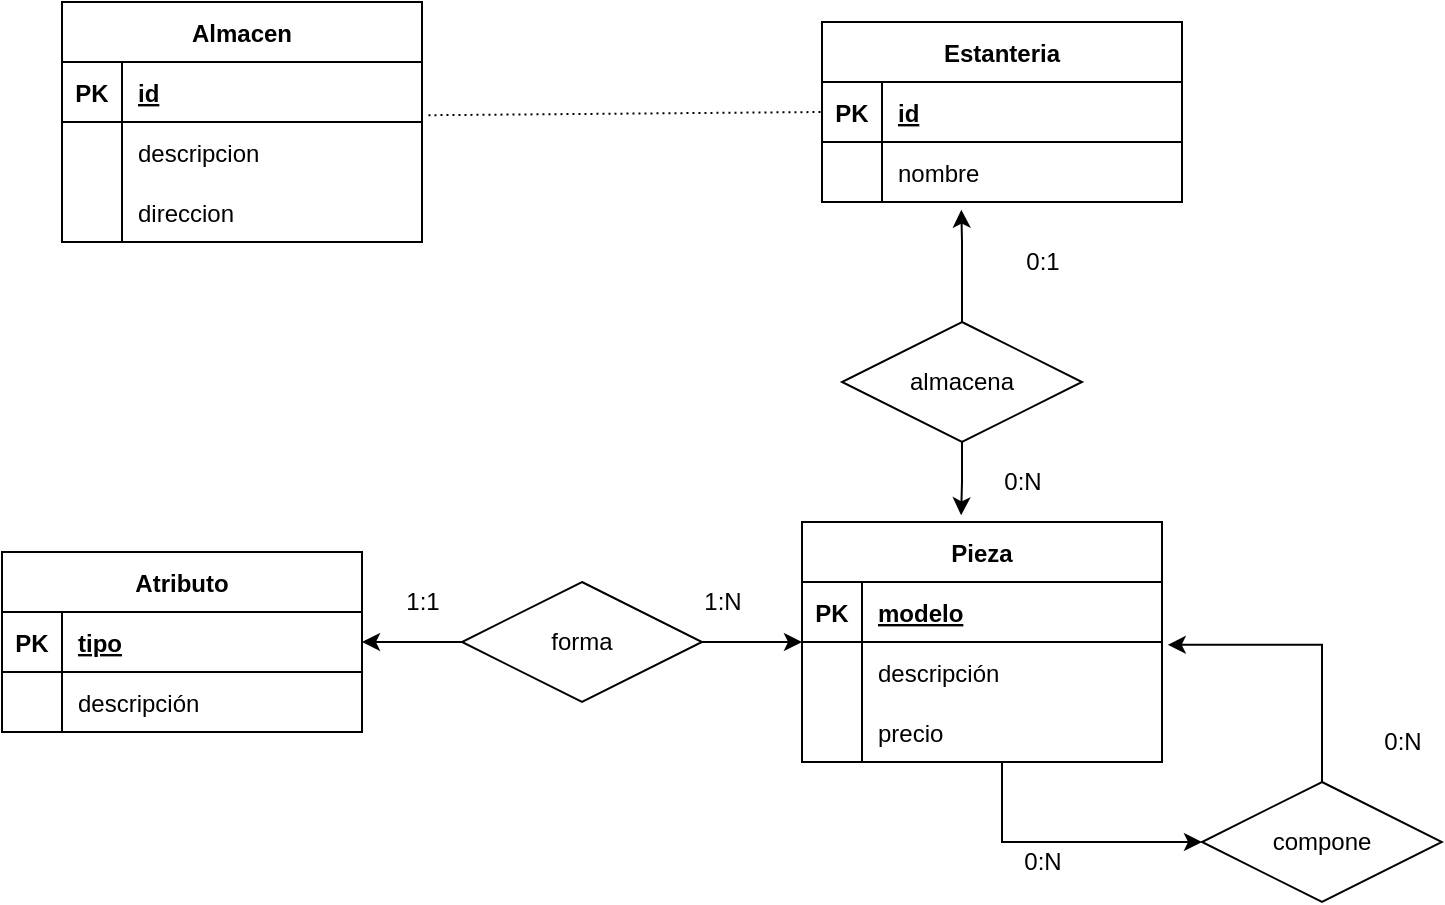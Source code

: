<mxfile version="20.1.4" type="github">
  <diagram id="tP8r2E9gAQG4cr0imwKT" name="Page-1">
    <mxGraphModel dx="1038" dy="547" grid="1" gridSize="10" guides="1" tooltips="1" connect="1" arrows="1" fold="1" page="1" pageScale="1" pageWidth="827" pageHeight="1169" math="0" shadow="0">
      <root>
        <mxCell id="0" />
        <mxCell id="1" parent="0" />
        <mxCell id="D99YNzDXJ0ij3xkXbLpW-5" value="Almacen" style="shape=table;startSize=30;container=1;collapsible=1;childLayout=tableLayout;fixedRows=1;rowLines=0;fontStyle=1;align=center;resizeLast=1;" parent="1" vertex="1">
          <mxGeometry x="50" y="60" width="180" height="120" as="geometry" />
        </mxCell>
        <mxCell id="D99YNzDXJ0ij3xkXbLpW-6" value="" style="shape=tableRow;horizontal=0;startSize=0;swimlaneHead=0;swimlaneBody=0;fillColor=none;collapsible=0;dropTarget=0;points=[[0,0.5],[1,0.5]];portConstraint=eastwest;top=0;left=0;right=0;bottom=1;" parent="D99YNzDXJ0ij3xkXbLpW-5" vertex="1">
          <mxGeometry y="30" width="180" height="30" as="geometry" />
        </mxCell>
        <mxCell id="D99YNzDXJ0ij3xkXbLpW-7" value="PK" style="shape=partialRectangle;connectable=0;fillColor=none;top=0;left=0;bottom=0;right=0;fontStyle=1;overflow=hidden;" parent="D99YNzDXJ0ij3xkXbLpW-6" vertex="1">
          <mxGeometry width="30" height="30" as="geometry">
            <mxRectangle width="30" height="30" as="alternateBounds" />
          </mxGeometry>
        </mxCell>
        <mxCell id="D99YNzDXJ0ij3xkXbLpW-8" value="id" style="shape=partialRectangle;connectable=0;fillColor=none;top=0;left=0;bottom=0;right=0;align=left;spacingLeft=6;fontStyle=5;overflow=hidden;" parent="D99YNzDXJ0ij3xkXbLpW-6" vertex="1">
          <mxGeometry x="30" width="150" height="30" as="geometry">
            <mxRectangle width="150" height="30" as="alternateBounds" />
          </mxGeometry>
        </mxCell>
        <mxCell id="D99YNzDXJ0ij3xkXbLpW-9" value="" style="shape=tableRow;horizontal=0;startSize=0;swimlaneHead=0;swimlaneBody=0;fillColor=none;collapsible=0;dropTarget=0;points=[[0,0.5],[1,0.5]];portConstraint=eastwest;top=0;left=0;right=0;bottom=0;" parent="D99YNzDXJ0ij3xkXbLpW-5" vertex="1">
          <mxGeometry y="60" width="180" height="30" as="geometry" />
        </mxCell>
        <mxCell id="D99YNzDXJ0ij3xkXbLpW-10" value="" style="shape=partialRectangle;connectable=0;fillColor=none;top=0;left=0;bottom=0;right=0;editable=1;overflow=hidden;" parent="D99YNzDXJ0ij3xkXbLpW-9" vertex="1">
          <mxGeometry width="30" height="30" as="geometry">
            <mxRectangle width="30" height="30" as="alternateBounds" />
          </mxGeometry>
        </mxCell>
        <mxCell id="D99YNzDXJ0ij3xkXbLpW-11" value="descripcion" style="shape=partialRectangle;connectable=0;fillColor=none;top=0;left=0;bottom=0;right=0;align=left;spacingLeft=6;overflow=hidden;" parent="D99YNzDXJ0ij3xkXbLpW-9" vertex="1">
          <mxGeometry x="30" width="150" height="30" as="geometry">
            <mxRectangle width="150" height="30" as="alternateBounds" />
          </mxGeometry>
        </mxCell>
        <mxCell id="D99YNzDXJ0ij3xkXbLpW-12" value="" style="shape=tableRow;horizontal=0;startSize=0;swimlaneHead=0;swimlaneBody=0;fillColor=none;collapsible=0;dropTarget=0;points=[[0,0.5],[1,0.5]];portConstraint=eastwest;top=0;left=0;right=0;bottom=0;" parent="D99YNzDXJ0ij3xkXbLpW-5" vertex="1">
          <mxGeometry y="90" width="180" height="30" as="geometry" />
        </mxCell>
        <mxCell id="D99YNzDXJ0ij3xkXbLpW-13" value="" style="shape=partialRectangle;connectable=0;fillColor=none;top=0;left=0;bottom=0;right=0;editable=1;overflow=hidden;" parent="D99YNzDXJ0ij3xkXbLpW-12" vertex="1">
          <mxGeometry width="30" height="30" as="geometry">
            <mxRectangle width="30" height="30" as="alternateBounds" />
          </mxGeometry>
        </mxCell>
        <mxCell id="D99YNzDXJ0ij3xkXbLpW-14" value="direccion" style="shape=partialRectangle;connectable=0;fillColor=none;top=0;left=0;bottom=0;right=0;align=left;spacingLeft=6;overflow=hidden;" parent="D99YNzDXJ0ij3xkXbLpW-12" vertex="1">
          <mxGeometry x="30" width="150" height="30" as="geometry">
            <mxRectangle width="150" height="30" as="alternateBounds" />
          </mxGeometry>
        </mxCell>
        <mxCell id="D99YNzDXJ0ij3xkXbLpW-48" style="edgeStyle=orthogonalEdgeStyle;rounded=0;orthogonalLoop=1;jettySize=auto;html=1;entryX=0;entryY=0.5;entryDx=0;entryDy=0;" parent="1" source="D99YNzDXJ0ij3xkXbLpW-20" target="D99YNzDXJ0ij3xkXbLpW-46" edge="1">
          <mxGeometry relative="1" as="geometry">
            <Array as="points">
              <mxPoint x="520" y="480" />
            </Array>
          </mxGeometry>
        </mxCell>
        <mxCell id="D99YNzDXJ0ij3xkXbLpW-20" value="Pieza" style="shape=table;startSize=30;container=1;collapsible=1;childLayout=tableLayout;fixedRows=1;rowLines=0;fontStyle=1;align=center;resizeLast=1;" parent="1" vertex="1">
          <mxGeometry x="420" y="320" width="180" height="120" as="geometry" />
        </mxCell>
        <mxCell id="D99YNzDXJ0ij3xkXbLpW-21" value="" style="shape=tableRow;horizontal=0;startSize=0;swimlaneHead=0;swimlaneBody=0;fillColor=none;collapsible=0;dropTarget=0;points=[[0,0.5],[1,0.5]];portConstraint=eastwest;top=0;left=0;right=0;bottom=1;" parent="D99YNzDXJ0ij3xkXbLpW-20" vertex="1">
          <mxGeometry y="30" width="180" height="30" as="geometry" />
        </mxCell>
        <mxCell id="D99YNzDXJ0ij3xkXbLpW-22" value="PK" style="shape=partialRectangle;connectable=0;fillColor=none;top=0;left=0;bottom=0;right=0;fontStyle=1;overflow=hidden;" parent="D99YNzDXJ0ij3xkXbLpW-21" vertex="1">
          <mxGeometry width="30" height="30" as="geometry">
            <mxRectangle width="30" height="30" as="alternateBounds" />
          </mxGeometry>
        </mxCell>
        <mxCell id="D99YNzDXJ0ij3xkXbLpW-23" value="modelo" style="shape=partialRectangle;connectable=0;fillColor=none;top=0;left=0;bottom=0;right=0;align=left;spacingLeft=6;fontStyle=5;overflow=hidden;" parent="D99YNzDXJ0ij3xkXbLpW-21" vertex="1">
          <mxGeometry x="30" width="150" height="30" as="geometry">
            <mxRectangle width="150" height="30" as="alternateBounds" />
          </mxGeometry>
        </mxCell>
        <mxCell id="D99YNzDXJ0ij3xkXbLpW-24" value="" style="shape=tableRow;horizontal=0;startSize=0;swimlaneHead=0;swimlaneBody=0;fillColor=none;collapsible=0;dropTarget=0;points=[[0,0.5],[1,0.5]];portConstraint=eastwest;top=0;left=0;right=0;bottom=0;" parent="D99YNzDXJ0ij3xkXbLpW-20" vertex="1">
          <mxGeometry y="60" width="180" height="30" as="geometry" />
        </mxCell>
        <mxCell id="D99YNzDXJ0ij3xkXbLpW-25" value="" style="shape=partialRectangle;connectable=0;fillColor=none;top=0;left=0;bottom=0;right=0;editable=1;overflow=hidden;" parent="D99YNzDXJ0ij3xkXbLpW-24" vertex="1">
          <mxGeometry width="30" height="30" as="geometry">
            <mxRectangle width="30" height="30" as="alternateBounds" />
          </mxGeometry>
        </mxCell>
        <mxCell id="D99YNzDXJ0ij3xkXbLpW-26" value="descripción" style="shape=partialRectangle;connectable=0;fillColor=none;top=0;left=0;bottom=0;right=0;align=left;spacingLeft=6;overflow=hidden;" parent="D99YNzDXJ0ij3xkXbLpW-24" vertex="1">
          <mxGeometry x="30" width="150" height="30" as="geometry">
            <mxRectangle width="150" height="30" as="alternateBounds" />
          </mxGeometry>
        </mxCell>
        <mxCell id="D99YNzDXJ0ij3xkXbLpW-27" value="" style="shape=tableRow;horizontal=0;startSize=0;swimlaneHead=0;swimlaneBody=0;fillColor=none;collapsible=0;dropTarget=0;points=[[0,0.5],[1,0.5]];portConstraint=eastwest;top=0;left=0;right=0;bottom=0;" parent="D99YNzDXJ0ij3xkXbLpW-20" vertex="1">
          <mxGeometry y="90" width="180" height="30" as="geometry" />
        </mxCell>
        <mxCell id="D99YNzDXJ0ij3xkXbLpW-28" value="" style="shape=partialRectangle;connectable=0;fillColor=none;top=0;left=0;bottom=0;right=0;editable=1;overflow=hidden;" parent="D99YNzDXJ0ij3xkXbLpW-27" vertex="1">
          <mxGeometry width="30" height="30" as="geometry">
            <mxRectangle width="30" height="30" as="alternateBounds" />
          </mxGeometry>
        </mxCell>
        <mxCell id="D99YNzDXJ0ij3xkXbLpW-29" value="precio" style="shape=partialRectangle;connectable=0;fillColor=none;top=0;left=0;bottom=0;right=0;align=left;spacingLeft=6;overflow=hidden;" parent="D99YNzDXJ0ij3xkXbLpW-27" vertex="1">
          <mxGeometry x="30" width="150" height="30" as="geometry">
            <mxRectangle width="150" height="30" as="alternateBounds" />
          </mxGeometry>
        </mxCell>
        <mxCell id="D99YNzDXJ0ij3xkXbLpW-33" value="Atributo" style="shape=table;startSize=30;container=1;collapsible=1;childLayout=tableLayout;fixedRows=1;rowLines=0;fontStyle=1;align=center;resizeLast=1;" parent="1" vertex="1">
          <mxGeometry x="20" y="335" width="180" height="90" as="geometry" />
        </mxCell>
        <mxCell id="D99YNzDXJ0ij3xkXbLpW-34" value="" style="shape=tableRow;horizontal=0;startSize=0;swimlaneHead=0;swimlaneBody=0;fillColor=none;collapsible=0;dropTarget=0;points=[[0,0.5],[1,0.5]];portConstraint=eastwest;top=0;left=0;right=0;bottom=1;" parent="D99YNzDXJ0ij3xkXbLpW-33" vertex="1">
          <mxGeometry y="30" width="180" height="30" as="geometry" />
        </mxCell>
        <mxCell id="D99YNzDXJ0ij3xkXbLpW-35" value="PK" style="shape=partialRectangle;connectable=0;fillColor=none;top=0;left=0;bottom=0;right=0;fontStyle=1;overflow=hidden;" parent="D99YNzDXJ0ij3xkXbLpW-34" vertex="1">
          <mxGeometry width="30" height="30" as="geometry">
            <mxRectangle width="30" height="30" as="alternateBounds" />
          </mxGeometry>
        </mxCell>
        <mxCell id="D99YNzDXJ0ij3xkXbLpW-36" value="tipo" style="shape=partialRectangle;connectable=0;fillColor=none;top=0;left=0;bottom=0;right=0;align=left;spacingLeft=6;fontStyle=5;overflow=hidden;" parent="D99YNzDXJ0ij3xkXbLpW-34" vertex="1">
          <mxGeometry x="30" width="150" height="30" as="geometry">
            <mxRectangle width="150" height="30" as="alternateBounds" />
          </mxGeometry>
        </mxCell>
        <mxCell id="D99YNzDXJ0ij3xkXbLpW-37" value="" style="shape=tableRow;horizontal=0;startSize=0;swimlaneHead=0;swimlaneBody=0;fillColor=none;collapsible=0;dropTarget=0;points=[[0,0.5],[1,0.5]];portConstraint=eastwest;top=0;left=0;right=0;bottom=0;" parent="D99YNzDXJ0ij3xkXbLpW-33" vertex="1">
          <mxGeometry y="60" width="180" height="30" as="geometry" />
        </mxCell>
        <mxCell id="D99YNzDXJ0ij3xkXbLpW-38" value="" style="shape=partialRectangle;connectable=0;fillColor=none;top=0;left=0;bottom=0;right=0;editable=1;overflow=hidden;" parent="D99YNzDXJ0ij3xkXbLpW-37" vertex="1">
          <mxGeometry width="30" height="30" as="geometry">
            <mxRectangle width="30" height="30" as="alternateBounds" />
          </mxGeometry>
        </mxCell>
        <mxCell id="D99YNzDXJ0ij3xkXbLpW-39" value="descripción" style="shape=partialRectangle;connectable=0;fillColor=none;top=0;left=0;bottom=0;right=0;align=left;spacingLeft=6;overflow=hidden;" parent="D99YNzDXJ0ij3xkXbLpW-37" vertex="1">
          <mxGeometry x="30" width="150" height="30" as="geometry">
            <mxRectangle width="150" height="30" as="alternateBounds" />
          </mxGeometry>
        </mxCell>
        <mxCell id="D99YNzDXJ0ij3xkXbLpW-47" style="edgeStyle=orthogonalEdgeStyle;rounded=0;orthogonalLoop=1;jettySize=auto;html=1;entryX=1.016;entryY=0.047;entryDx=0;entryDy=0;entryPerimeter=0;" parent="1" source="D99YNzDXJ0ij3xkXbLpW-46" target="D99YNzDXJ0ij3xkXbLpW-24" edge="1">
          <mxGeometry relative="1" as="geometry" />
        </mxCell>
        <mxCell id="D99YNzDXJ0ij3xkXbLpW-46" value="compone" style="shape=rhombus;perimeter=rhombusPerimeter;whiteSpace=wrap;html=1;align=center;" parent="1" vertex="1">
          <mxGeometry x="620" y="450" width="120" height="60" as="geometry" />
        </mxCell>
        <mxCell id="D99YNzDXJ0ij3xkXbLpW-50" style="edgeStyle=orthogonalEdgeStyle;rounded=0;orthogonalLoop=1;jettySize=auto;html=1;entryX=1;entryY=0.5;entryDx=0;entryDy=0;" parent="1" source="D99YNzDXJ0ij3xkXbLpW-49" target="D99YNzDXJ0ij3xkXbLpW-34" edge="1">
          <mxGeometry relative="1" as="geometry" />
        </mxCell>
        <mxCell id="D99YNzDXJ0ij3xkXbLpW-51" style="edgeStyle=orthogonalEdgeStyle;rounded=0;orthogonalLoop=1;jettySize=auto;html=1;entryX=0;entryY=0;entryDx=0;entryDy=0;entryPerimeter=0;" parent="1" source="D99YNzDXJ0ij3xkXbLpW-49" target="D99YNzDXJ0ij3xkXbLpW-24" edge="1">
          <mxGeometry relative="1" as="geometry">
            <Array as="points">
              <mxPoint x="410" y="380" />
              <mxPoint x="410" y="380" />
            </Array>
          </mxGeometry>
        </mxCell>
        <mxCell id="D99YNzDXJ0ij3xkXbLpW-49" value="forma" style="shape=rhombus;perimeter=rhombusPerimeter;whiteSpace=wrap;html=1;align=center;" parent="1" vertex="1">
          <mxGeometry x="250" y="350" width="120" height="60" as="geometry" />
        </mxCell>
        <mxCell id="D99YNzDXJ0ij3xkXbLpW-52" value="Estanteria" style="shape=table;startSize=30;container=1;collapsible=1;childLayout=tableLayout;fixedRows=1;rowLines=0;fontStyle=1;align=center;resizeLast=1;" parent="1" vertex="1">
          <mxGeometry x="430" y="70" width="180" height="90" as="geometry" />
        </mxCell>
        <mxCell id="D99YNzDXJ0ij3xkXbLpW-53" value="" style="shape=tableRow;horizontal=0;startSize=0;swimlaneHead=0;swimlaneBody=0;fillColor=none;collapsible=0;dropTarget=0;points=[[0,0.5],[1,0.5]];portConstraint=eastwest;top=0;left=0;right=0;bottom=1;" parent="D99YNzDXJ0ij3xkXbLpW-52" vertex="1">
          <mxGeometry y="30" width="180" height="30" as="geometry" />
        </mxCell>
        <mxCell id="D99YNzDXJ0ij3xkXbLpW-54" value="PK" style="shape=partialRectangle;connectable=0;fillColor=none;top=0;left=0;bottom=0;right=0;fontStyle=1;overflow=hidden;" parent="D99YNzDXJ0ij3xkXbLpW-53" vertex="1">
          <mxGeometry width="30" height="30" as="geometry">
            <mxRectangle width="30" height="30" as="alternateBounds" />
          </mxGeometry>
        </mxCell>
        <mxCell id="D99YNzDXJ0ij3xkXbLpW-55" value="id" style="shape=partialRectangle;connectable=0;fillColor=none;top=0;left=0;bottom=0;right=0;align=left;spacingLeft=6;fontStyle=5;overflow=hidden;" parent="D99YNzDXJ0ij3xkXbLpW-53" vertex="1">
          <mxGeometry x="30" width="150" height="30" as="geometry">
            <mxRectangle width="150" height="30" as="alternateBounds" />
          </mxGeometry>
        </mxCell>
        <mxCell id="D99YNzDXJ0ij3xkXbLpW-56" value="" style="shape=tableRow;horizontal=0;startSize=0;swimlaneHead=0;swimlaneBody=0;fillColor=none;collapsible=0;dropTarget=0;points=[[0,0.5],[1,0.5]];portConstraint=eastwest;top=0;left=0;right=0;bottom=0;" parent="D99YNzDXJ0ij3xkXbLpW-52" vertex="1">
          <mxGeometry y="60" width="180" height="30" as="geometry" />
        </mxCell>
        <mxCell id="D99YNzDXJ0ij3xkXbLpW-57" value="   " style="shape=partialRectangle;connectable=0;fillColor=none;top=0;left=0;bottom=0;right=0;editable=1;overflow=hidden;" parent="D99YNzDXJ0ij3xkXbLpW-56" vertex="1">
          <mxGeometry width="30" height="30" as="geometry">
            <mxRectangle width="30" height="30" as="alternateBounds" />
          </mxGeometry>
        </mxCell>
        <mxCell id="D99YNzDXJ0ij3xkXbLpW-58" value="nombre" style="shape=partialRectangle;connectable=0;fillColor=none;top=0;left=0;bottom=0;right=0;align=left;spacingLeft=6;overflow=hidden;" parent="D99YNzDXJ0ij3xkXbLpW-56" vertex="1">
          <mxGeometry x="30" width="150" height="30" as="geometry">
            <mxRectangle width="150" height="30" as="alternateBounds" />
          </mxGeometry>
        </mxCell>
        <mxCell id="D99YNzDXJ0ij3xkXbLpW-66" style="edgeStyle=orthogonalEdgeStyle;rounded=0;orthogonalLoop=1;jettySize=auto;html=1;entryX=0.387;entryY=1.127;entryDx=0;entryDy=0;entryPerimeter=0;" parent="1" source="D99YNzDXJ0ij3xkXbLpW-65" target="D99YNzDXJ0ij3xkXbLpW-56" edge="1">
          <mxGeometry relative="1" as="geometry">
            <mxPoint x="500" y="190" as="targetPoint" />
            <Array as="points">
              <mxPoint x="500" y="180" />
              <mxPoint x="500" y="180" />
            </Array>
          </mxGeometry>
        </mxCell>
        <mxCell id="D99YNzDXJ0ij3xkXbLpW-67" style="edgeStyle=orthogonalEdgeStyle;rounded=0;orthogonalLoop=1;jettySize=auto;html=1;entryX=0.442;entryY=-0.028;entryDx=0;entryDy=0;entryPerimeter=0;" parent="1" source="D99YNzDXJ0ij3xkXbLpW-65" target="D99YNzDXJ0ij3xkXbLpW-20" edge="1">
          <mxGeometry relative="1" as="geometry" />
        </mxCell>
        <mxCell id="D99YNzDXJ0ij3xkXbLpW-65" value="almacena" style="shape=rhombus;perimeter=rhombusPerimeter;whiteSpace=wrap;html=1;align=center;" parent="1" vertex="1">
          <mxGeometry x="440" y="220" width="120" height="60" as="geometry" />
        </mxCell>
        <mxCell id="D99YNzDXJ0ij3xkXbLpW-70" value="0:N" style="text;html=1;align=center;verticalAlign=middle;resizable=0;points=[];autosize=1;strokeColor=none;fillColor=none;" parent="1" vertex="1">
          <mxGeometry x="700" y="415" width="40" height="30" as="geometry" />
        </mxCell>
        <mxCell id="D99YNzDXJ0ij3xkXbLpW-71" value="0:N" style="text;html=1;align=center;verticalAlign=middle;resizable=0;points=[];autosize=1;strokeColor=none;fillColor=none;" parent="1" vertex="1">
          <mxGeometry x="520" y="475" width="40" height="30" as="geometry" />
        </mxCell>
        <mxCell id="D99YNzDXJ0ij3xkXbLpW-72" value="0:1" style="text;html=1;align=center;verticalAlign=middle;resizable=0;points=[];autosize=1;strokeColor=none;fillColor=none;" parent="1" vertex="1">
          <mxGeometry x="520" y="175" width="40" height="30" as="geometry" />
        </mxCell>
        <mxCell id="D99YNzDXJ0ij3xkXbLpW-73" value="0:N" style="text;html=1;align=center;verticalAlign=middle;resizable=0;points=[];autosize=1;strokeColor=none;fillColor=none;" parent="1" vertex="1">
          <mxGeometry x="510" y="285" width="40" height="30" as="geometry" />
        </mxCell>
        <mxCell id="D99YNzDXJ0ij3xkXbLpW-74" value="1:1" style="text;html=1;align=center;verticalAlign=middle;resizable=0;points=[];autosize=1;strokeColor=none;fillColor=none;" parent="1" vertex="1">
          <mxGeometry x="210" y="345" width="40" height="30" as="geometry" />
        </mxCell>
        <mxCell id="D99YNzDXJ0ij3xkXbLpW-75" value="1:N" style="text;html=1;align=center;verticalAlign=middle;resizable=0;points=[];autosize=1;strokeColor=none;fillColor=none;" parent="1" vertex="1">
          <mxGeometry x="360" y="345" width="40" height="30" as="geometry" />
        </mxCell>
        <mxCell id="CU6DJTcojSWnV1tx4caY-1" value="" style="endArrow=none;html=1;rounded=0;dashed=1;dashPattern=1 2;exitX=1.018;exitY=-0.113;exitDx=0;exitDy=0;exitPerimeter=0;entryX=0;entryY=0.5;entryDx=0;entryDy=0;" edge="1" parent="1" source="D99YNzDXJ0ij3xkXbLpW-9" target="D99YNzDXJ0ij3xkXbLpW-53">
          <mxGeometry relative="1" as="geometry">
            <mxPoint x="330" y="280" as="sourcePoint" />
            <mxPoint x="490" y="280" as="targetPoint" />
          </mxGeometry>
        </mxCell>
        <mxCell id="CU6DJTcojSWnV1tx4caY-2" value="" style="resizable=0;html=1;align=right;verticalAlign=bottom;" connectable="0" vertex="1" parent="CU6DJTcojSWnV1tx4caY-1">
          <mxGeometry x="1" relative="1" as="geometry" />
        </mxCell>
      </root>
    </mxGraphModel>
  </diagram>
</mxfile>
